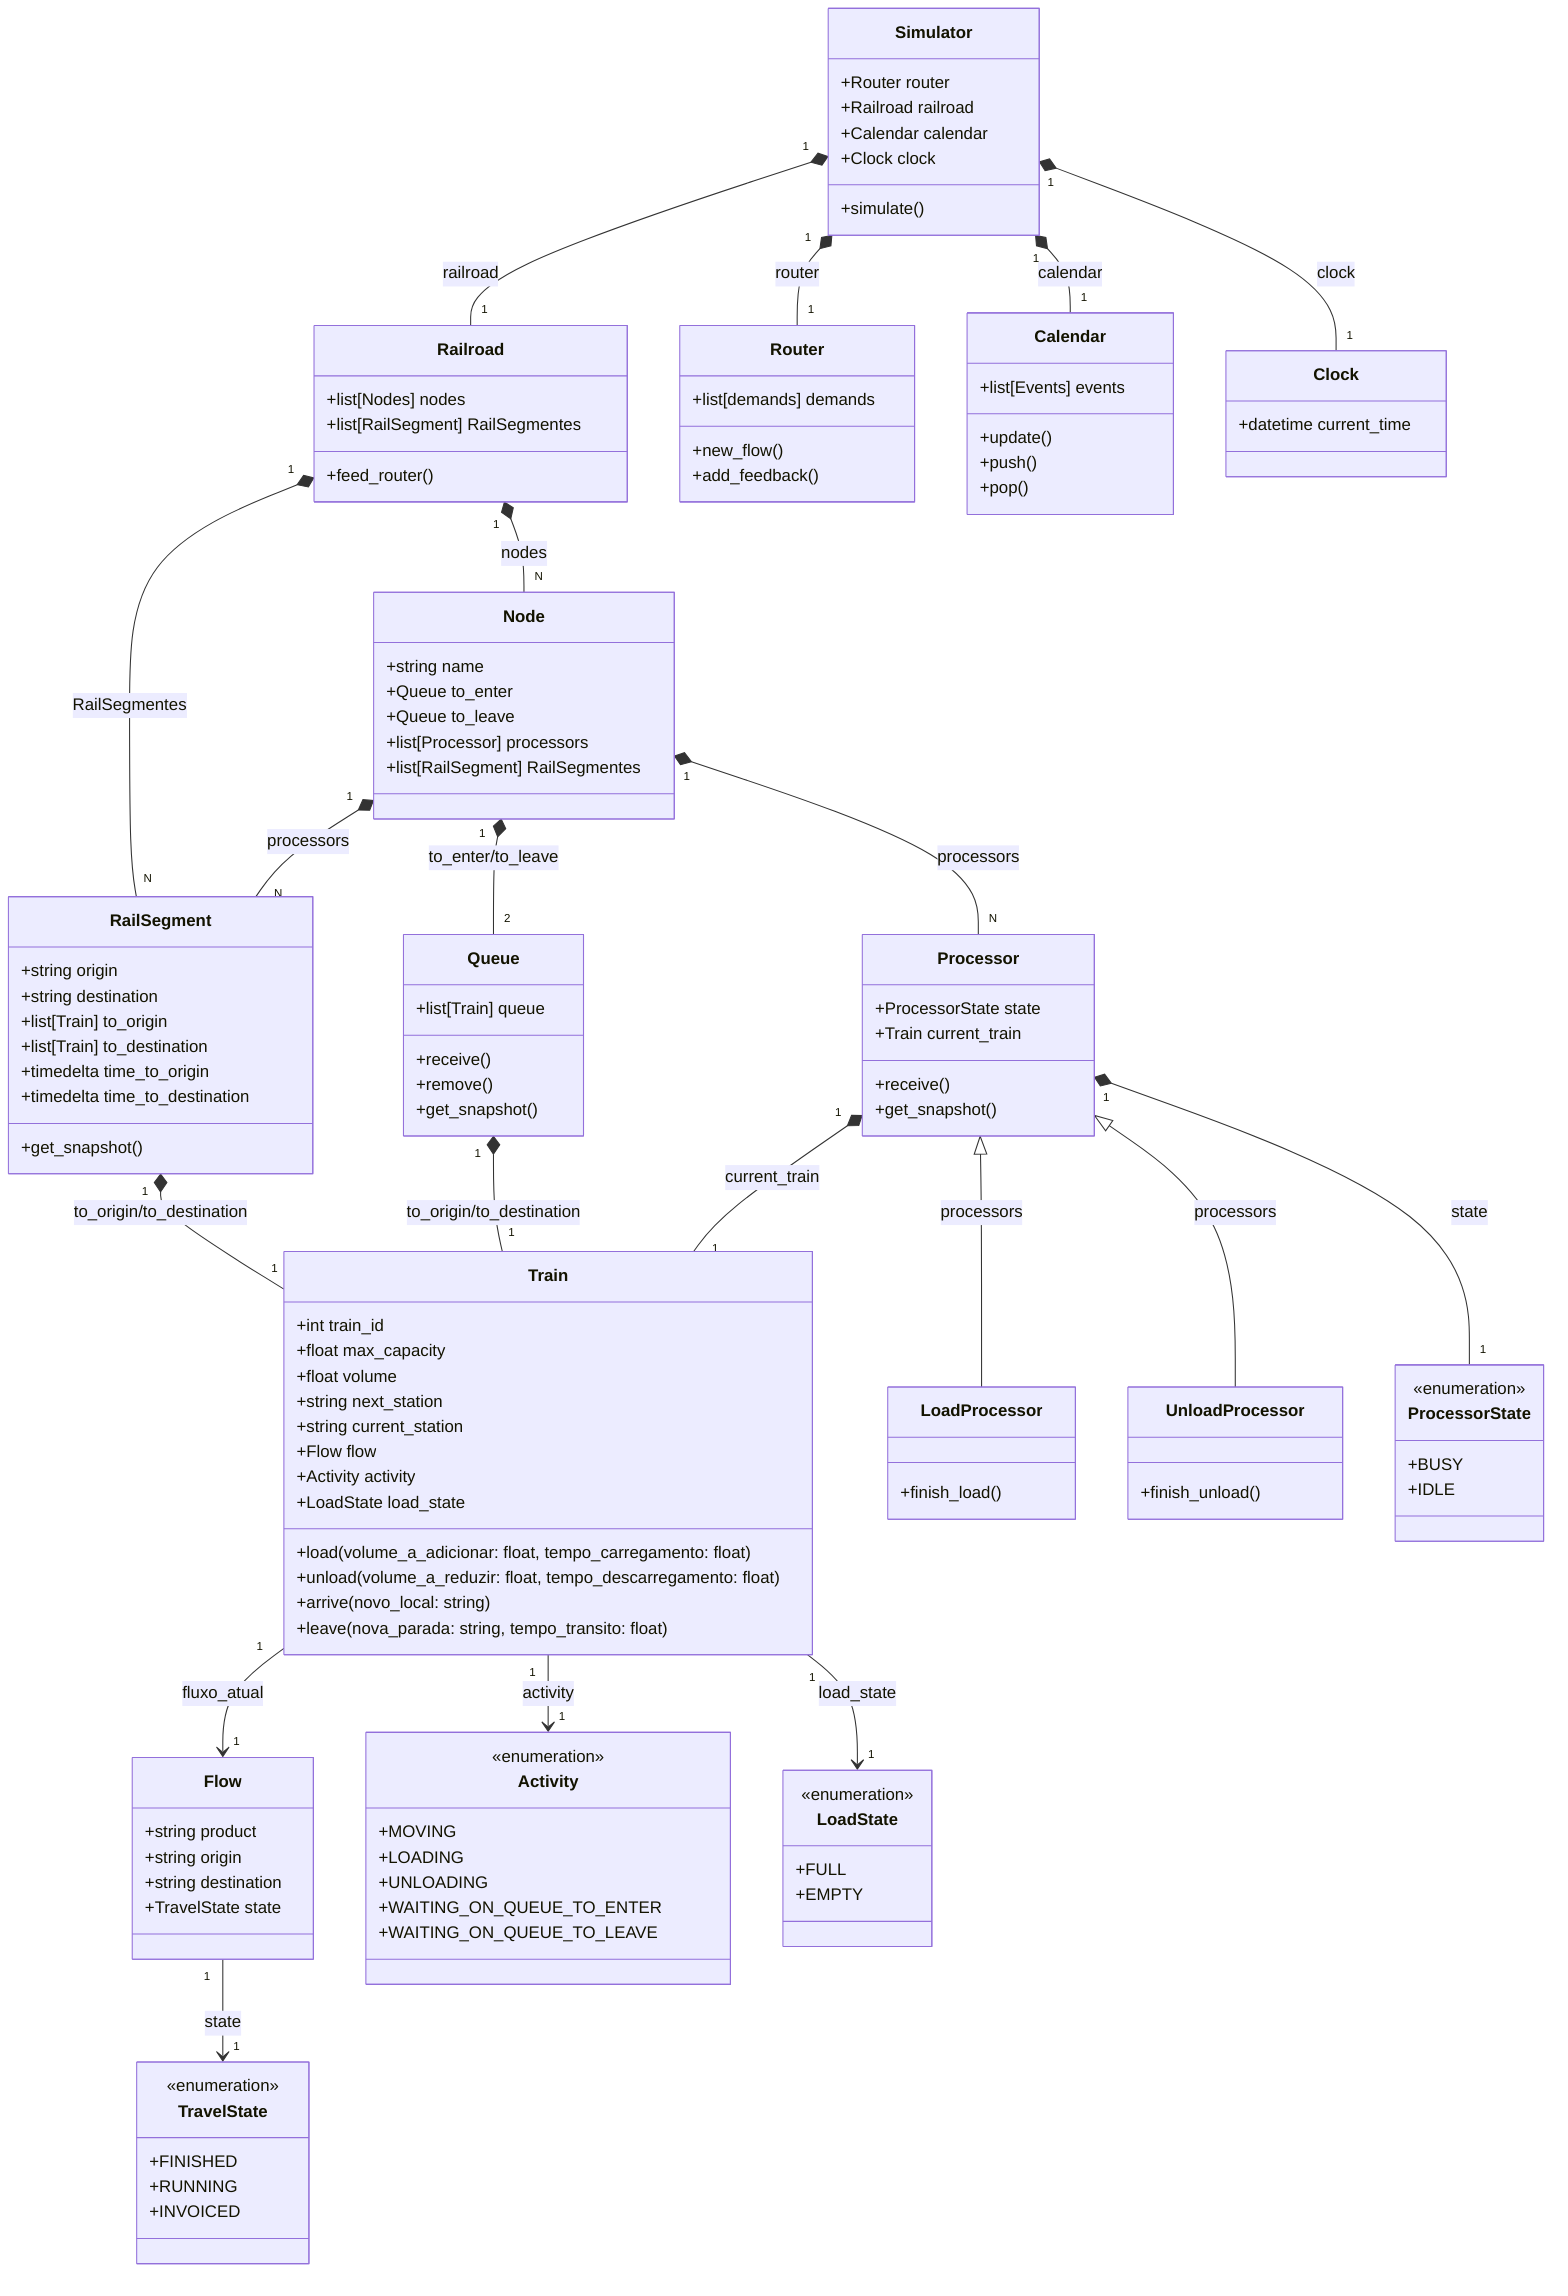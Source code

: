 classDiagram
    class Train {
        %% Atributos
        +int train_id 
        +float max_capacity
        +float volume
        +string next_station
        +string current_station
        +Flow flow
        +Activity activity
        +LoadState load_state
                
        +load(volume_a_adicionar: float, tempo_carregamento: float)
        +unload(volume_a_reduzir: float, tempo_descarregamento: float)
        +arrive(novo_local: string)
        +leave(nova_parada: string, tempo_transito: float)
    }

    class Flow {
        +string product
        +string origin
        +string destination 
        +TravelState state
    }

    class Activity {
        <<enumeration>>
        +MOVING
        +LOADING
        +UNLOADING
        +WAITING_ON_QUEUE_TO_ENTER
        +WAITING_ON_QUEUE_TO_LEAVE
    }
    
    class LoadState {
        <<enumeration>>
        +FULL
        +EMPTY
    }
    
    class TravelState {
        <<enumeration>>
        +FINISHED
        +RUNNING
        +INVOICED
    }
    

    Train "1" --> "1" Activity : activity
    Train "1" --> "1" Flow : fluxo_atual
    Train "1" --> "1" LoadState : load_state
%%    Train "1" --* "1" Railroad : fluxo_atual
    Flow "1" --> "1" TravelState : state


    class RailSegment {
        %% Atributos
        +string origin
        +string destination
        +list[Train] to_origin
        +list[Train] to_destination
        +timedelta time_to_origin
        +timedelta time_to_destination
        +get_snapshot()

    }
    Processor "1" *-- "1" Train : current_train
    Queue "1" *-- "1" Train : to_origin/to_destination
    RailSegment "1" *-- "1" Train : to_origin/to_destination


    class Node {
        %% Atributos
        +string name
        +Queue to_enter
        +Queue to_leave
        +list[Processor] processors
        +list[RailSegment] RailSegmentes

    }
    
        
    class Queue {
        +list[Train] queue
        
        +receive()
        +remove()
        +get_snapshot()
    }
    
    class Processor {
        +ProcessorState state
        +Train current_train
        
        +receive()         
        +get_snapshot()
    }
    class LoadProcessor{
        +finish_load()
    }
    class UnloadProcessor{
        +finish_unload()
    }
    Processor <|-- LoadProcessor : processors
    Processor <|-- UnloadProcessor : processors

    
    class ProcessorState {
        <<enumeration>>
        +BUSY
        +IDLE
    }
    Node "1" *-- "N" RailSegment : processors     
    Node "1" *-- "N" Processor : processors
    Processor "1" *-- "1" ProcessorState : state

    Node "1" *-- "2" Queue : to_enter/to_leave
    
    class Railroad{
        +list[Nodes] nodes
        +list[RailSegment] RailSegmentes
%%        +list[Train] finished_trains
        
%%        +simulate()
        +feed_router()
    }
    Railroad "1" *-- "N" RailSegment : RailSegmentes
    Railroad "1" *-- "N" Node : nodes

    class Simulator{
        +Router router
        +Railroad railroad
        +Calendar calendar
        +Clock clock
        +simulate()
    }

    class Router{
        +list[demands] demands
        +new_flow()
        +add_feedback()
    }
    class Calendar{
        +list[Events] events
        +update()
        +push()
        +pop()
    }
    class Clock{
        +datetime current_time
    }
    
    Simulator "1" *-- "1" Router : router
    Simulator "1" *-- "1" Railroad : railroad
    Simulator "1" *-- "1" Calendar : calendar
    Simulator "1" *-- "1" Clock : clock